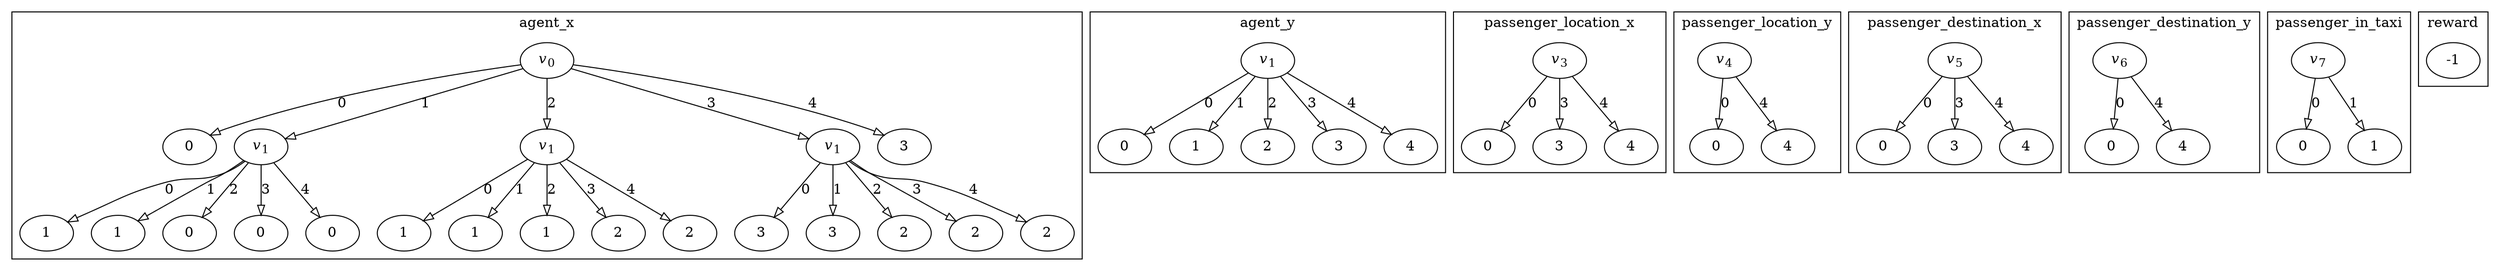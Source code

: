 digraph {
edge [arrowhead=empty]

subgraph cluster_agent_x {
label="agent_x"
agent_x_n0 [label=<<i>v</i><sub>0</sub>>]
agent_x_n0 -> agent_x_n1 [label=<0>]
agent_x_n1 [label="0"]
agent_x_n0 -> agent_x_n2 [label=<1>]
agent_x_n2 [label=<<i>v</i><sub>1</sub>>]
agent_x_n2 -> agent_x_n3 [label=<0>]
agent_x_n3 [label="1"]
agent_x_n2 -> agent_x_n4 [label=<1>]
agent_x_n4 [label="1"]
agent_x_n2 -> agent_x_n5 [label=<2>]
agent_x_n5 [label="0"]
agent_x_n2 -> agent_x_n6 [label=<3>]
agent_x_n6 [label="0"]
agent_x_n2 -> agent_x_n7 [label=<4>]
agent_x_n7 [label="0"]
agent_x_n0 -> agent_x_n8 [label=<2>]
agent_x_n8 [label=<<i>v</i><sub>1</sub>>]
agent_x_n8 -> agent_x_n9 [label=<0>]
agent_x_n9 [label="1"]
agent_x_n8 -> agent_x_n10 [label=<1>]
agent_x_n10 [label="1"]
agent_x_n8 -> agent_x_n11 [label=<2>]
agent_x_n11 [label="1"]
agent_x_n8 -> agent_x_n12 [label=<3>]
agent_x_n12 [label="2"]
agent_x_n8 -> agent_x_n13 [label=<4>]
agent_x_n13 [label="2"]
agent_x_n0 -> agent_x_n14 [label=<3>]
agent_x_n14 [label=<<i>v</i><sub>1</sub>>]
agent_x_n14 -> agent_x_n15 [label=<0>]
agent_x_n15 [label="3"]
agent_x_n14 -> agent_x_n16 [label=<1>]
agent_x_n16 [label="3"]
agent_x_n14 -> agent_x_n17 [label=<2>]
agent_x_n17 [label="2"]
agent_x_n14 -> agent_x_n18 [label=<3>]
agent_x_n18 [label="2"]
agent_x_n14 -> agent_x_n19 [label=<4>]
agent_x_n19 [label="2"]
agent_x_n0 -> agent_x_n20 [label=<4>]
agent_x_n20 [label="3"]
}

subgraph cluster_agent_y {
label="agent_y"
agent_y_n0 [label=<<i>v</i><sub>1</sub>>]
agent_y_n0 -> agent_y_n1 [label=<0>]
agent_y_n1 [label="0"]
agent_y_n0 -> agent_y_n2 [label=<1>]
agent_y_n2 [label="1"]
agent_y_n0 -> agent_y_n3 [label=<2>]
agent_y_n3 [label="2"]
agent_y_n0 -> agent_y_n4 [label=<3>]
agent_y_n4 [label="3"]
agent_y_n0 -> agent_y_n5 [label=<4>]
agent_y_n5 [label="4"]
}

subgraph cluster_passenger_location_x {
label="passenger_location_x"
passenger_location_x_n0 [label=<<i>v</i><sub>3</sub>>]
passenger_location_x_n0 -> passenger_location_x_n1 [label=<0>]
passenger_location_x_n1 [label="0"]
passenger_location_x_n0 -> passenger_location_x_n2 [label=<3>]
passenger_location_x_n2 [label="3"]
passenger_location_x_n0 -> passenger_location_x_n3 [label=<4>]
passenger_location_x_n3 [label="4"]
}

subgraph cluster_passenger_location_y {
label="passenger_location_y"
passenger_location_y_n0 [label=<<i>v</i><sub>4</sub>>]
passenger_location_y_n0 -> passenger_location_y_n1 [label=<0>]
passenger_location_y_n1 [label="0"]
passenger_location_y_n0 -> passenger_location_y_n2 [label=<4>]
passenger_location_y_n2 [label="4"]
}

subgraph cluster_passenger_destination_x {
label="passenger_destination_x"
passenger_destination_x_n0 [label=<<i>v</i><sub>5</sub>>]
passenger_destination_x_n0 -> passenger_destination_x_n1 [label=<0>]
passenger_destination_x_n1 [label="0"]
passenger_destination_x_n0 -> passenger_destination_x_n2 [label=<3>]
passenger_destination_x_n2 [label="3"]
passenger_destination_x_n0 -> passenger_destination_x_n3 [label=<4>]
passenger_destination_x_n3 [label="4"]
}

subgraph cluster_passenger_destination_y {
label="passenger_destination_y"
passenger_destination_y_n0 [label=<<i>v</i><sub>6</sub>>]
passenger_destination_y_n0 -> passenger_destination_y_n1 [label=<0>]
passenger_destination_y_n1 [label="0"]
passenger_destination_y_n0 -> passenger_destination_y_n2 [label=<4>]
passenger_destination_y_n2 [label="4"]
}

subgraph cluster_passenger_in_taxi {
label="passenger_in_taxi"
passenger_in_taxi_n0 [label=<<i>v</i><sub>7</sub>>]
passenger_in_taxi_n0 -> passenger_in_taxi_n1 [label=<0>]
passenger_in_taxi_n1 [label="0"]
passenger_in_taxi_n0 -> passenger_in_taxi_n2 [label=<1>]
passenger_in_taxi_n2 [label="1"]
}

subgraph cluster_reward {
label="reward"
reward_n0 [label="-1"]
}
}
